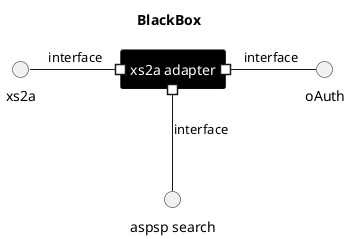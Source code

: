 @startuml
skinparam rectangle {
    BackgroundColor black
    FontColor white
}

title BlackBox

interface "aspsp search" as aspsp
rectangle "xs2a adapter" as adapter

adapter #-right-() oAuth: interface
adapter #-down-() aspsp: interface
adapter #-left-() xs2a: interface

@enduml
